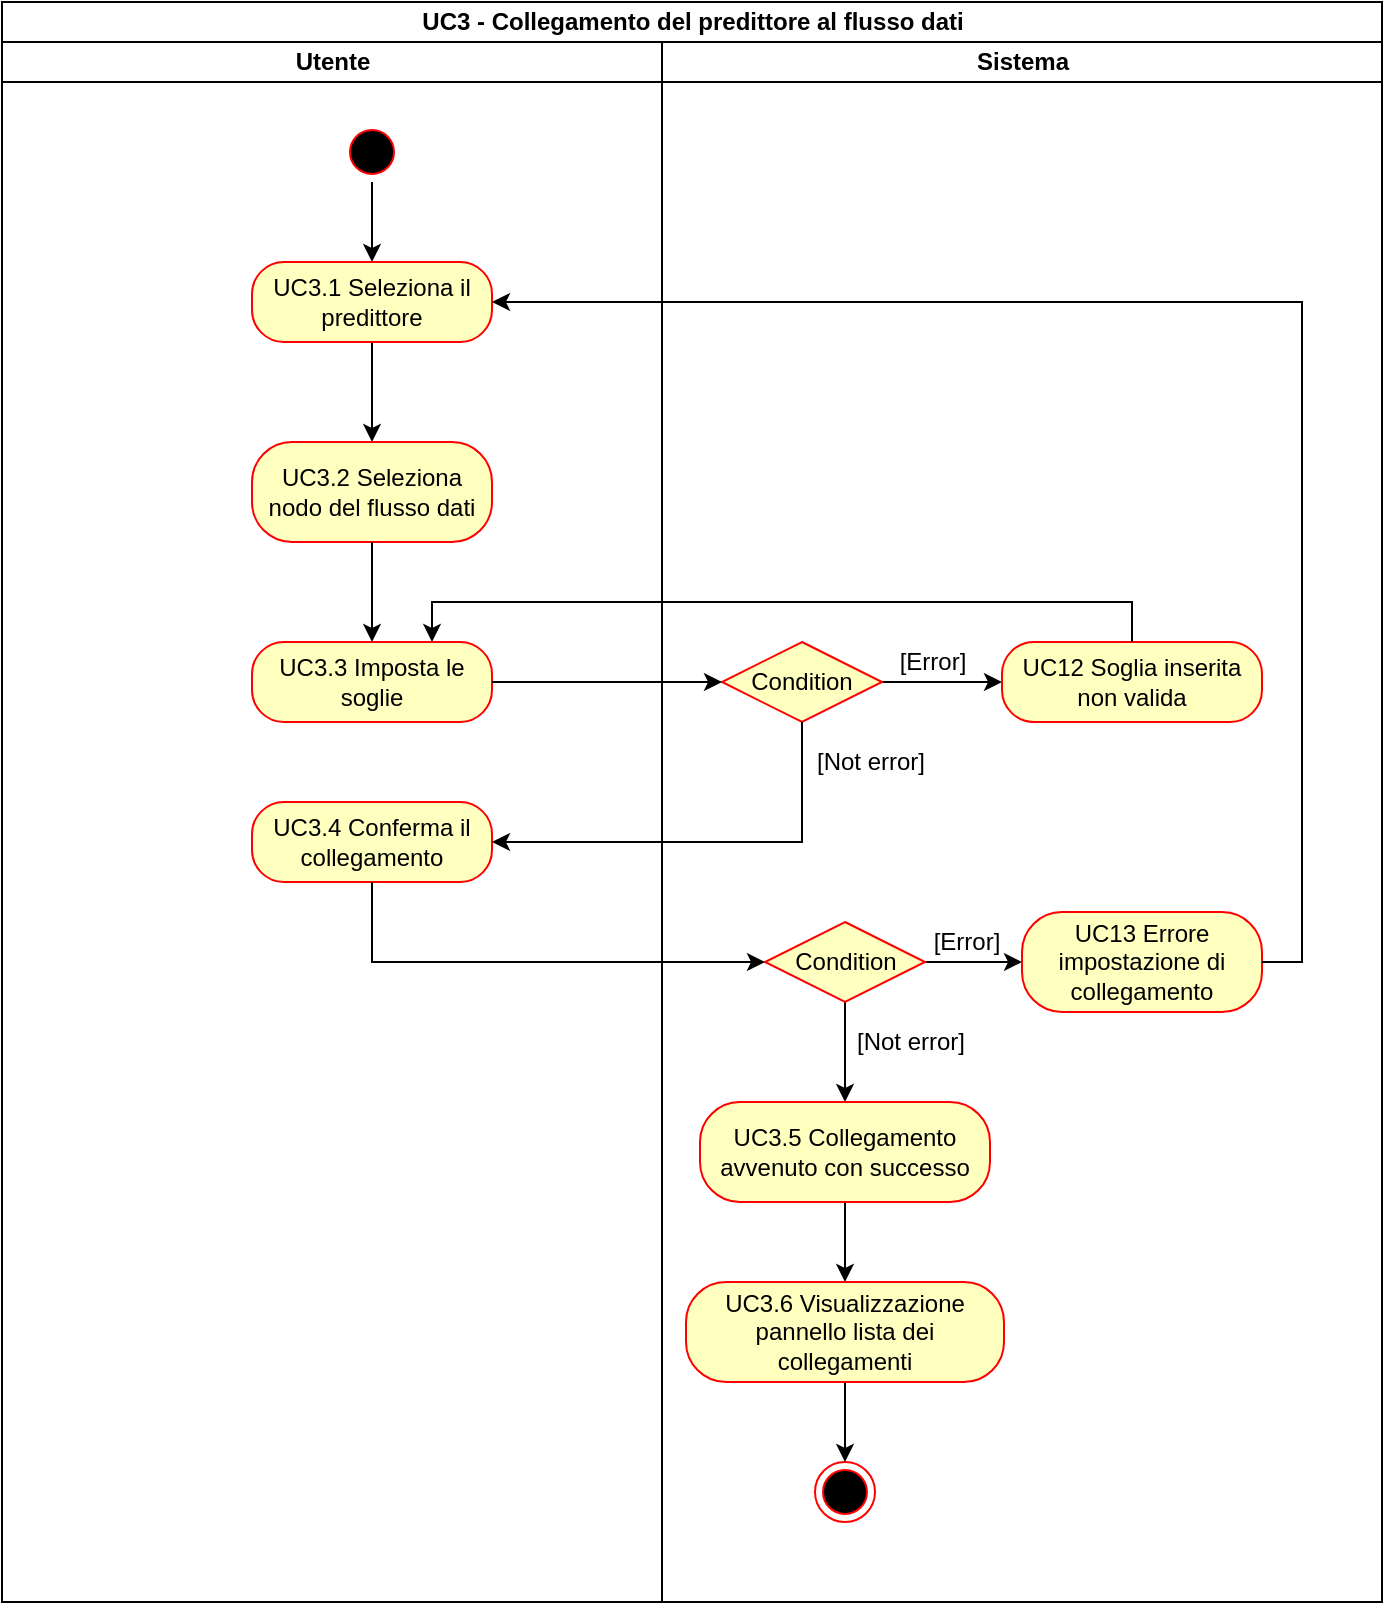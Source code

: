 <mxfile version="13.1.9" type="device"><diagram name="Page-1" id="0783ab3e-0a74-02c8-0abd-f7b4e66b4bec"><mxGraphModel dx="1422" dy="763" grid="1" gridSize="10" guides="1" tooltips="1" connect="1" arrows="1" fold="1" page="1" pageScale="1" pageWidth="850" pageHeight="1100" background="#ffffff" math="0" shadow="0"><root><mxCell id="0"/><mxCell id="1" parent="0"/><mxCell id="T-TIYP-eifFkEDHdzIpf-1" value="UC3 - Collegamento del predittore al flusso dati" style="swimlane;html=1;childLayout=stackLayout;resizeParent=1;resizeParentMax=0;startSize=20;" vertex="1" parent="1"><mxGeometry x="80" y="40" width="690" height="800" as="geometry"/></mxCell><mxCell id="T-TIYP-eifFkEDHdzIpf-2" value="Utente" style="swimlane;html=1;startSize=20;" vertex="1" parent="T-TIYP-eifFkEDHdzIpf-1"><mxGeometry y="20" width="330" height="780" as="geometry"/></mxCell><mxCell id="T-TIYP-eifFkEDHdzIpf-53" style="edgeStyle=orthogonalEdgeStyle;rounded=0;orthogonalLoop=1;jettySize=auto;html=1;exitX=0.5;exitY=1;exitDx=0;exitDy=0;strokeColor=#000000;" edge="1" parent="T-TIYP-eifFkEDHdzIpf-2" source="T-TIYP-eifFkEDHdzIpf-6" target="T-TIYP-eifFkEDHdzIpf-8"><mxGeometry relative="1" as="geometry"/></mxCell><mxCell id="T-TIYP-eifFkEDHdzIpf-6" value="" style="ellipse;html=1;shape=startState;fillColor=#000000;strokeColor=#ff0000;" vertex="1" parent="T-TIYP-eifFkEDHdzIpf-2"><mxGeometry x="170" y="40" width="30" height="30" as="geometry"/></mxCell><mxCell id="T-TIYP-eifFkEDHdzIpf-54" style="edgeStyle=orthogonalEdgeStyle;rounded=0;orthogonalLoop=1;jettySize=auto;html=1;exitX=0.5;exitY=1;exitDx=0;exitDy=0;entryX=0.5;entryY=0;entryDx=0;entryDy=0;strokeColor=#000000;" edge="1" parent="T-TIYP-eifFkEDHdzIpf-2" source="T-TIYP-eifFkEDHdzIpf-8" target="T-TIYP-eifFkEDHdzIpf-19"><mxGeometry relative="1" as="geometry"/></mxCell><mxCell id="T-TIYP-eifFkEDHdzIpf-8" value="UC3.1 Seleziona il predittore" style="rounded=1;whiteSpace=wrap;html=1;arcSize=40;fontColor=#000000;fillColor=#ffffc0;strokeColor=#ff0000;" vertex="1" parent="T-TIYP-eifFkEDHdzIpf-2"><mxGeometry x="125" y="110" width="120" height="40" as="geometry"/></mxCell><mxCell id="T-TIYP-eifFkEDHdzIpf-19" value="UC3.2 Seleziona nodo del flusso dati" style="rounded=1;whiteSpace=wrap;html=1;arcSize=40;fontColor=#000000;fillColor=#ffffc0;strokeColor=#ff0000;" vertex="1" parent="T-TIYP-eifFkEDHdzIpf-2"><mxGeometry x="125" y="200" width="120" height="50" as="geometry"/></mxCell><mxCell id="T-TIYP-eifFkEDHdzIpf-56" value="UC3.3 Imposta le soglie" style="rounded=1;whiteSpace=wrap;html=1;arcSize=40;fontColor=#000000;fillColor=#ffffc0;strokeColor=#ff0000;" vertex="1" parent="T-TIYP-eifFkEDHdzIpf-2"><mxGeometry x="125" y="300" width="120" height="40" as="geometry"/></mxCell><mxCell id="T-TIYP-eifFkEDHdzIpf-74" value="UC3.4 Conferma il collegamento" style="rounded=1;whiteSpace=wrap;html=1;arcSize=40;fontColor=#000000;fillColor=#ffffc0;strokeColor=#ff0000;" vertex="1" parent="T-TIYP-eifFkEDHdzIpf-2"><mxGeometry x="125" y="380" width="120" height="40" as="geometry"/></mxCell><mxCell id="T-TIYP-eifFkEDHdzIpf-3" value="Sistema" style="swimlane;html=1;startSize=20;" vertex="1" parent="T-TIYP-eifFkEDHdzIpf-1"><mxGeometry x="330" y="20" width="360" height="780" as="geometry"/></mxCell><mxCell id="T-TIYP-eifFkEDHdzIpf-98" style="edgeStyle=orthogonalEdgeStyle;rounded=0;orthogonalLoop=1;jettySize=auto;html=1;exitX=1;exitY=0.5;exitDx=0;exitDy=0;entryX=0;entryY=0.5;entryDx=0;entryDy=0;strokeColor=#000000;" edge="1" parent="T-TIYP-eifFkEDHdzIpf-3" source="T-TIYP-eifFkEDHdzIpf-61" target="T-TIYP-eifFkEDHdzIpf-69"><mxGeometry relative="1" as="geometry"/></mxCell><mxCell id="T-TIYP-eifFkEDHdzIpf-61" value="Condition" style="rhombus;whiteSpace=wrap;html=1;fillColor=#ffffc0;strokeColor=#ff0000;" vertex="1" parent="T-TIYP-eifFkEDHdzIpf-3"><mxGeometry x="30" y="300" width="80" height="40" as="geometry"/></mxCell><mxCell id="T-TIYP-eifFkEDHdzIpf-99" style="edgeStyle=orthogonalEdgeStyle;rounded=0;orthogonalLoop=1;jettySize=auto;html=1;exitX=1;exitY=0.5;exitDx=0;exitDy=0;strokeColor=#000000;" edge="1" parent="T-TIYP-eifFkEDHdzIpf-3" source="T-TIYP-eifFkEDHdzIpf-77" target="T-TIYP-eifFkEDHdzIpf-84"><mxGeometry relative="1" as="geometry"/></mxCell><mxCell id="T-TIYP-eifFkEDHdzIpf-94" value="" style="ellipse;html=1;shape=endState;fillColor=#000000;strokeColor=#ff0000;" vertex="1" parent="T-TIYP-eifFkEDHdzIpf-3"><mxGeometry x="76.5" y="710" width="30" height="30" as="geometry"/></mxCell><mxCell id="T-TIYP-eifFkEDHdzIpf-103" style="edgeStyle=orthogonalEdgeStyle;rounded=0;orthogonalLoop=1;jettySize=auto;html=1;exitX=0.5;exitY=1;exitDx=0;exitDy=0;strokeColor=#000000;" edge="1" parent="T-TIYP-eifFkEDHdzIpf-3" source="T-TIYP-eifFkEDHdzIpf-77" target="T-TIYP-eifFkEDHdzIpf-87"><mxGeometry relative="1" as="geometry"/></mxCell><mxCell id="T-TIYP-eifFkEDHdzIpf-77" value="Condition" style="rhombus;whiteSpace=wrap;html=1;fillColor=#ffffc0;strokeColor=#ff0000;" vertex="1" parent="T-TIYP-eifFkEDHdzIpf-3"><mxGeometry x="51.5" y="440" width="80" height="40" as="geometry"/></mxCell><mxCell id="T-TIYP-eifFkEDHdzIpf-90" value="[Not error]" style="text;html=1;align=center;verticalAlign=middle;resizable=0;points=[];autosize=1;" vertex="1" parent="T-TIYP-eifFkEDHdzIpf-3"><mxGeometry x="89" y="490" width="70" height="20" as="geometry"/></mxCell><mxCell id="T-TIYP-eifFkEDHdzIpf-73" value="[Not error]" style="text;html=1;align=center;verticalAlign=middle;resizable=0;points=[];autosize=1;" vertex="1" parent="T-TIYP-eifFkEDHdzIpf-3"><mxGeometry x="69" y="350" width="70" height="20" as="geometry"/></mxCell><mxCell id="T-TIYP-eifFkEDHdzIpf-68" value="[Error]" style="text;html=1;align=center;verticalAlign=middle;resizable=0;points=[];autosize=1;" vertex="1" parent="T-TIYP-eifFkEDHdzIpf-3"><mxGeometry x="110" y="300" width="50" height="20" as="geometry"/></mxCell><mxCell id="T-TIYP-eifFkEDHdzIpf-82" value="[Error]" style="text;html=1;align=center;verticalAlign=middle;resizable=0;points=[];autosize=1;" vertex="1" parent="T-TIYP-eifFkEDHdzIpf-3"><mxGeometry x="127" y="440" width="50" height="20" as="geometry"/></mxCell><mxCell id="T-TIYP-eifFkEDHdzIpf-84" value="UC13 Errore impostazione di collegamento" style="rounded=1;whiteSpace=wrap;html=1;arcSize=40;fontColor=#000000;fillColor=#ffffc0;strokeColor=#ff0000;" vertex="1" parent="T-TIYP-eifFkEDHdzIpf-3"><mxGeometry x="180" y="435" width="120" height="50" as="geometry"/></mxCell><mxCell id="T-TIYP-eifFkEDHdzIpf-69" value="UC12 Soglia inserita non valida" style="rounded=1;whiteSpace=wrap;html=1;arcSize=40;fontColor=#000000;fillColor=#ffffc0;strokeColor=#ff0000;" vertex="1" parent="T-TIYP-eifFkEDHdzIpf-3"><mxGeometry x="170" y="300" width="130" height="40" as="geometry"/></mxCell><mxCell id="T-TIYP-eifFkEDHdzIpf-101" style="edgeStyle=orthogonalEdgeStyle;rounded=0;orthogonalLoop=1;jettySize=auto;html=1;exitX=0.5;exitY=1;exitDx=0;exitDy=0;strokeColor=#000000;" edge="1" parent="T-TIYP-eifFkEDHdzIpf-3" source="T-TIYP-eifFkEDHdzIpf-87" target="T-TIYP-eifFkEDHdzIpf-91"><mxGeometry relative="1" as="geometry"/></mxCell><mxCell id="T-TIYP-eifFkEDHdzIpf-87" value="UC3.5 Collegamento avvenuto con successo" style="rounded=1;whiteSpace=wrap;html=1;arcSize=40;fontColor=#000000;fillColor=#ffffc0;strokeColor=#ff0000;" vertex="1" parent="T-TIYP-eifFkEDHdzIpf-3"><mxGeometry x="19" y="530" width="145" height="50" as="geometry"/></mxCell><mxCell id="T-TIYP-eifFkEDHdzIpf-102" style="edgeStyle=orthogonalEdgeStyle;rounded=0;orthogonalLoop=1;jettySize=auto;html=1;exitX=0.5;exitY=1;exitDx=0;exitDy=0;entryX=0.5;entryY=0;entryDx=0;entryDy=0;strokeColor=#000000;" edge="1" parent="T-TIYP-eifFkEDHdzIpf-3" source="T-TIYP-eifFkEDHdzIpf-91" target="T-TIYP-eifFkEDHdzIpf-94"><mxGeometry relative="1" as="geometry"/></mxCell><mxCell id="T-TIYP-eifFkEDHdzIpf-91" value="UC3.6 Visualizzazione pannello lista dei collegamenti" style="rounded=1;whiteSpace=wrap;html=1;arcSize=40;fontColor=#000000;fillColor=#ffffc0;strokeColor=#ff0000;" vertex="1" parent="T-TIYP-eifFkEDHdzIpf-3"><mxGeometry x="12" y="620" width="159" height="50" as="geometry"/></mxCell><mxCell id="T-TIYP-eifFkEDHdzIpf-66" style="edgeStyle=orthogonalEdgeStyle;rounded=0;orthogonalLoop=1;jettySize=auto;html=1;exitX=1;exitY=0.5;exitDx=0;exitDy=0;strokeColor=#000000;" edge="1" parent="T-TIYP-eifFkEDHdzIpf-1" source="T-TIYP-eifFkEDHdzIpf-56" target="T-TIYP-eifFkEDHdzIpf-61"><mxGeometry relative="1" as="geometry"/></mxCell><mxCell id="T-TIYP-eifFkEDHdzIpf-71" style="edgeStyle=orthogonalEdgeStyle;rounded=0;orthogonalLoop=1;jettySize=auto;html=1;exitX=0.5;exitY=0;exitDx=0;exitDy=0;entryX=0.75;entryY=0;entryDx=0;entryDy=0;strokeColor=#000000;" edge="1" parent="T-TIYP-eifFkEDHdzIpf-1" source="T-TIYP-eifFkEDHdzIpf-69" target="T-TIYP-eifFkEDHdzIpf-56"><mxGeometry relative="1" as="geometry"/></mxCell><mxCell id="T-TIYP-eifFkEDHdzIpf-76" style="edgeStyle=orthogonalEdgeStyle;rounded=0;orthogonalLoop=1;jettySize=auto;html=1;exitX=0.5;exitY=1;exitDx=0;exitDy=0;entryX=1;entryY=0.5;entryDx=0;entryDy=0;strokeColor=#000000;" edge="1" parent="T-TIYP-eifFkEDHdzIpf-1" source="T-TIYP-eifFkEDHdzIpf-61" target="T-TIYP-eifFkEDHdzIpf-74"><mxGeometry relative="1" as="geometry"/></mxCell><mxCell id="T-TIYP-eifFkEDHdzIpf-80" style="edgeStyle=orthogonalEdgeStyle;rounded=0;orthogonalLoop=1;jettySize=auto;html=1;exitX=0.5;exitY=1;exitDx=0;exitDy=0;entryX=0;entryY=0.5;entryDx=0;entryDy=0;strokeColor=#000000;" edge="1" parent="T-TIYP-eifFkEDHdzIpf-1" source="T-TIYP-eifFkEDHdzIpf-74" target="T-TIYP-eifFkEDHdzIpf-77"><mxGeometry relative="1" as="geometry"/></mxCell><mxCell id="T-TIYP-eifFkEDHdzIpf-86" style="edgeStyle=orthogonalEdgeStyle;rounded=0;orthogonalLoop=1;jettySize=auto;html=1;exitX=1;exitY=0.5;exitDx=0;exitDy=0;entryX=1;entryY=0.5;entryDx=0;entryDy=0;strokeColor=#000000;" edge="1" parent="T-TIYP-eifFkEDHdzIpf-1" source="T-TIYP-eifFkEDHdzIpf-84" target="T-TIYP-eifFkEDHdzIpf-8"><mxGeometry relative="1" as="geometry"/></mxCell><mxCell id="T-TIYP-eifFkEDHdzIpf-55" style="edgeStyle=orthogonalEdgeStyle;rounded=0;orthogonalLoop=1;jettySize=auto;html=1;exitX=0.5;exitY=1;exitDx=0;exitDy=0;strokeColor=#000000;" edge="1" parent="1" source="T-TIYP-eifFkEDHdzIpf-19"><mxGeometry relative="1" as="geometry"><mxPoint x="265" y="360" as="targetPoint"/></mxGeometry></mxCell></root></mxGraphModel></diagram></mxfile>